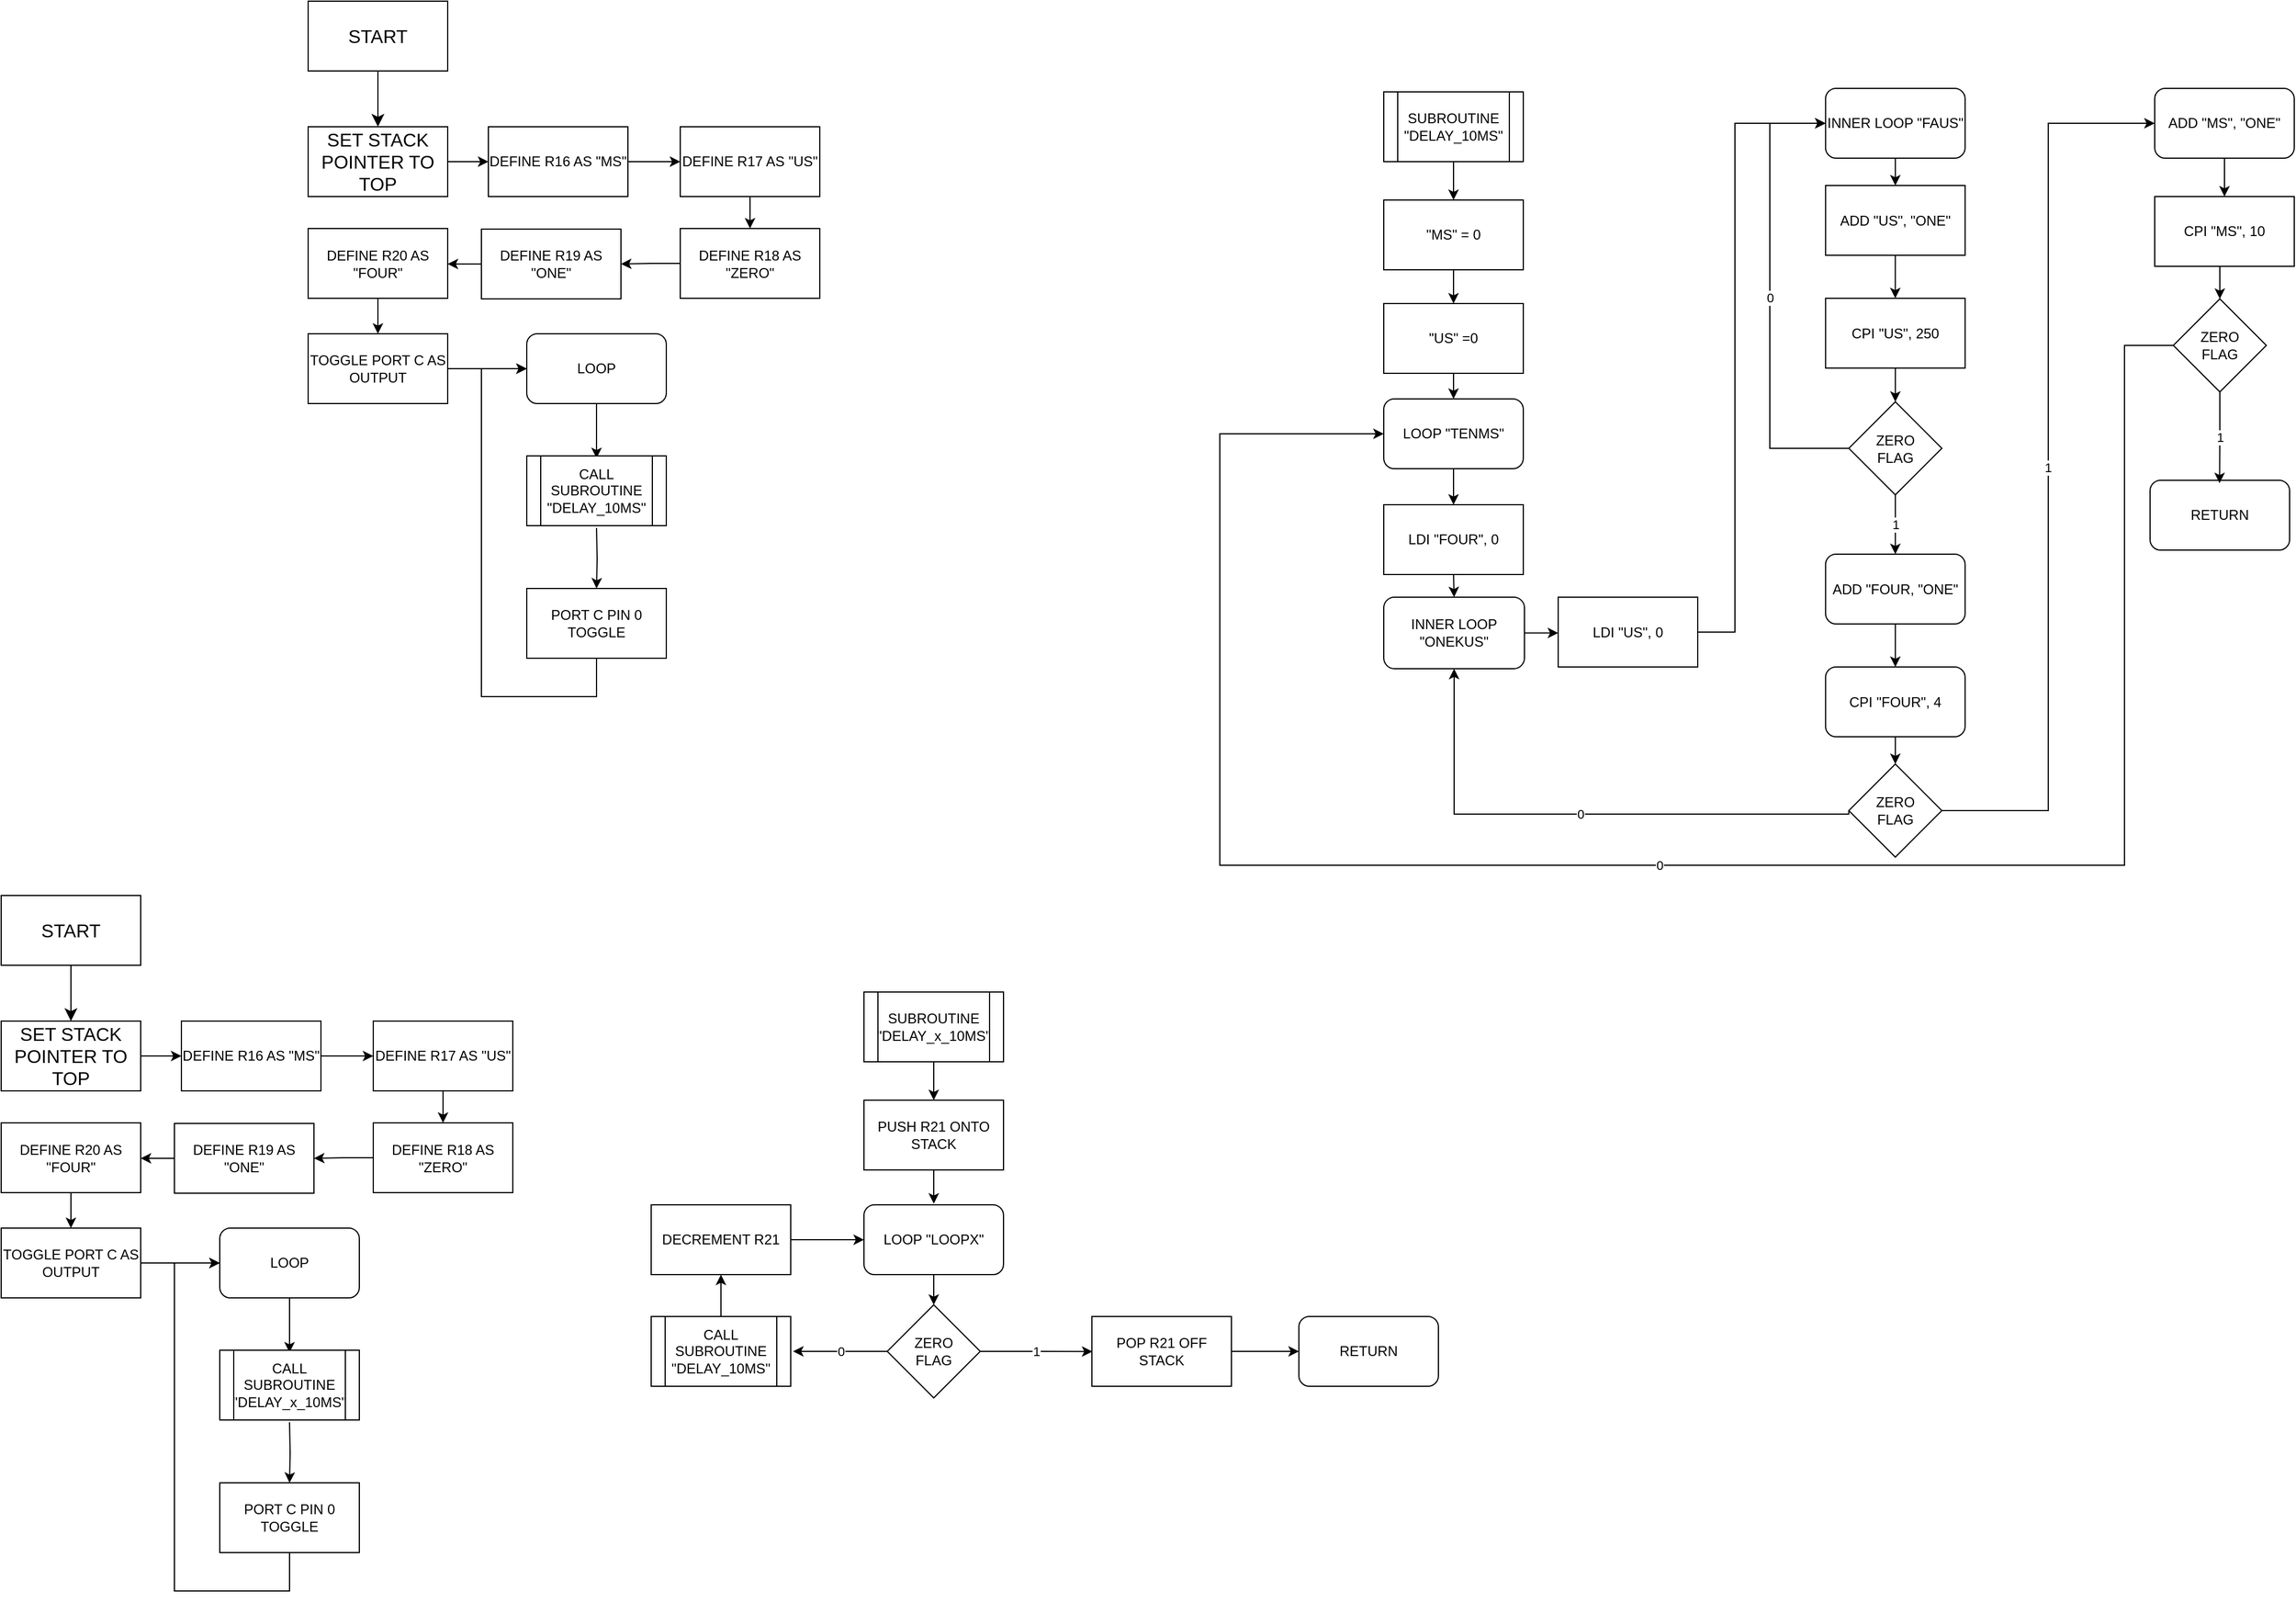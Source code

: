 <mxfile version="21.3.5" type="device">
  <diagram name="Page-1" id="3ypDUejHlMiuJBtHwcAK">
    <mxGraphModel dx="1378" dy="1046" grid="0" gridSize="10" guides="1" tooltips="1" connect="1" arrows="1" fold="1" page="0" pageScale="1" pageWidth="850" pageHeight="1100" math="0" shadow="0">
      <root>
        <mxCell id="0" />
        <mxCell id="1" parent="0" />
        <mxCell id="6ORwrMYwdx5H59GRjv5v-1" value="START" style="rounded=0;whiteSpace=wrap;html=1;fontSize=16;" parent="1" vertex="1">
          <mxGeometry x="-415" y="-266" width="120" height="60" as="geometry" />
        </mxCell>
        <mxCell id="6ORwrMYwdx5H59GRjv5v-2" value="" style="endArrow=classic;html=1;rounded=0;fontSize=12;startSize=8;endSize=8;curved=1;exitX=0.5;exitY=1;exitDx=0;exitDy=0;entryX=0.5;entryY=0;entryDx=0;entryDy=0;" parent="1" source="6ORwrMYwdx5H59GRjv5v-1" target="6ORwrMYwdx5H59GRjv5v-10" edge="1">
          <mxGeometry width="50" height="50" relative="1" as="geometry">
            <mxPoint x="-184" y="-68" as="sourcePoint" />
            <mxPoint x="-156" y="-258" as="targetPoint" />
          </mxGeometry>
        </mxCell>
        <mxCell id="kqetDRrKYlSn_8_gjOz4-103" style="edgeStyle=orthogonalEdgeStyle;rounded=0;orthogonalLoop=1;jettySize=auto;html=1;exitX=1;exitY=0.5;exitDx=0;exitDy=0;entryX=0;entryY=0.5;entryDx=0;entryDy=0;" parent="1" source="6ORwrMYwdx5H59GRjv5v-10" target="kqetDRrKYlSn_8_gjOz4-31" edge="1">
          <mxGeometry relative="1" as="geometry" />
        </mxCell>
        <mxCell id="6ORwrMYwdx5H59GRjv5v-10" value="SET STACK POINTER TO TOP" style="rounded=0;whiteSpace=wrap;html=1;fontSize=16;" parent="1" vertex="1">
          <mxGeometry x="-415" y="-158" width="120" height="60" as="geometry" />
        </mxCell>
        <mxCell id="kqetDRrKYlSn_8_gjOz4-16" style="edgeStyle=orthogonalEdgeStyle;rounded=0;orthogonalLoop=1;jettySize=auto;html=1;exitX=0.5;exitY=1;exitDx=0;exitDy=0;entryX=0.5;entryY=0;entryDx=0;entryDy=0;" parent="1" source="kqetDRrKYlSn_8_gjOz4-12" edge="1">
          <mxGeometry relative="1" as="geometry">
            <mxPoint x="-167" y="127" as="targetPoint" />
          </mxGeometry>
        </mxCell>
        <mxCell id="kqetDRrKYlSn_8_gjOz4-12" value="LOOP" style="rounded=1;whiteSpace=wrap;html=1;" parent="1" vertex="1">
          <mxGeometry x="-227" y="20" width="120" height="60" as="geometry" />
        </mxCell>
        <mxCell id="kqetDRrKYlSn_8_gjOz4-14" value="RETURN" style="rounded=1;whiteSpace=wrap;html=1;" parent="1" vertex="1">
          <mxGeometry x="1169" y="146" width="120" height="60" as="geometry" />
        </mxCell>
        <mxCell id="kqetDRrKYlSn_8_gjOz4-18" value="" style="edgeStyle=orthogonalEdgeStyle;rounded=0;orthogonalLoop=1;jettySize=auto;html=1;" parent="1" target="kqetDRrKYlSn_8_gjOz4-17" edge="1">
          <mxGeometry relative="1" as="geometry">
            <mxPoint x="-167" y="187" as="sourcePoint" />
          </mxGeometry>
        </mxCell>
        <mxCell id="kqetDRrKYlSn_8_gjOz4-19" style="edgeStyle=orthogonalEdgeStyle;rounded=0;orthogonalLoop=1;jettySize=auto;html=1;entryX=0;entryY=0.5;entryDx=0;entryDy=0;" parent="1" source="kqetDRrKYlSn_8_gjOz4-17" target="kqetDRrKYlSn_8_gjOz4-12" edge="1">
          <mxGeometry relative="1" as="geometry">
            <Array as="points">
              <mxPoint x="-167" y="332" />
              <mxPoint x="-266" y="332" />
              <mxPoint x="-266" y="50" />
            </Array>
          </mxGeometry>
        </mxCell>
        <mxCell id="kqetDRrKYlSn_8_gjOz4-17" value="PORT C PIN 0 TOGGLE" style="whiteSpace=wrap;html=1;rounded=0;" parent="1" vertex="1">
          <mxGeometry x="-227" y="239" width="120" height="60" as="geometry" />
        </mxCell>
        <mxCell id="kqetDRrKYlSn_8_gjOz4-21" value="CALL SUBROUTINE &quot;DELAY_10MS&quot;" style="shape=process;whiteSpace=wrap;html=1;backgroundOutline=1;" parent="1" vertex="1">
          <mxGeometry x="-227" y="125" width="120" height="60" as="geometry" />
        </mxCell>
        <mxCell id="kqetDRrKYlSn_8_gjOz4-73" style="edgeStyle=orthogonalEdgeStyle;rounded=0;orthogonalLoop=1;jettySize=auto;html=1;exitX=0.5;exitY=1;exitDx=0;exitDy=0;entryX=0.5;entryY=0;entryDx=0;entryDy=0;" parent="1" source="kqetDRrKYlSn_8_gjOz4-23" target="kqetDRrKYlSn_8_gjOz4-28" edge="1">
          <mxGeometry relative="1" as="geometry">
            <mxPoint x="570" y="-182" as="targetPoint" />
          </mxGeometry>
        </mxCell>
        <mxCell id="kqetDRrKYlSn_8_gjOz4-23" value="SUBROUTINE &quot;DELAY_10MS&quot;" style="shape=process;whiteSpace=wrap;html=1;backgroundOutline=1;" parent="1" vertex="1">
          <mxGeometry x="510" y="-188" width="120" height="60" as="geometry" />
        </mxCell>
        <mxCell id="kqetDRrKYlSn_8_gjOz4-93" style="edgeStyle=orthogonalEdgeStyle;rounded=0;orthogonalLoop=1;jettySize=auto;html=1;exitX=0.5;exitY=1;exitDx=0;exitDy=0;entryX=0.5;entryY=0;entryDx=0;entryDy=0;" parent="1" source="kqetDRrKYlSn_8_gjOz4-24" target="kqetDRrKYlSn_8_gjOz4-92" edge="1">
          <mxGeometry relative="1" as="geometry" />
        </mxCell>
        <mxCell id="kqetDRrKYlSn_8_gjOz4-24" value="LOOP &quot;TENMS&quot;" style="rounded=1;whiteSpace=wrap;html=1;" parent="1" vertex="1">
          <mxGeometry x="510" y="76" width="120" height="60" as="geometry" />
        </mxCell>
        <mxCell id="kqetDRrKYlSn_8_gjOz4-38" value="" style="edgeStyle=orthogonalEdgeStyle;rounded=0;orthogonalLoop=1;jettySize=auto;html=1;" parent="1" source="kqetDRrKYlSn_8_gjOz4-28" target="kqetDRrKYlSn_8_gjOz4-37" edge="1">
          <mxGeometry relative="1" as="geometry" />
        </mxCell>
        <mxCell id="kqetDRrKYlSn_8_gjOz4-28" value="&quot;MS&quot; = 0" style="rounded=0;whiteSpace=wrap;html=1;" parent="1" vertex="1">
          <mxGeometry x="510" y="-95" width="120" height="60" as="geometry" />
        </mxCell>
        <mxCell id="kqetDRrKYlSn_8_gjOz4-105" style="edgeStyle=orthogonalEdgeStyle;rounded=0;orthogonalLoop=1;jettySize=auto;html=1;exitX=1;exitY=0.5;exitDx=0;exitDy=0;entryX=0;entryY=0.5;entryDx=0;entryDy=0;" parent="1" source="kqetDRrKYlSn_8_gjOz4-31" target="kqetDRrKYlSn_8_gjOz4-39" edge="1">
          <mxGeometry relative="1" as="geometry" />
        </mxCell>
        <mxCell id="kqetDRrKYlSn_8_gjOz4-31" value="DEFINE R16 AS &quot;MS&quot;" style="rounded=0;whiteSpace=wrap;html=1;" parent="1" vertex="1">
          <mxGeometry x="-260" y="-158" width="120" height="60" as="geometry" />
        </mxCell>
        <mxCell id="kqetDRrKYlSn_8_gjOz4-101" style="edgeStyle=orthogonalEdgeStyle;rounded=0;orthogonalLoop=1;jettySize=auto;html=1;exitX=1;exitY=0.5;exitDx=0;exitDy=0;entryX=0;entryY=0.5;entryDx=0;entryDy=0;" parent="1" source="kqetDRrKYlSn_8_gjOz4-32" target="kqetDRrKYlSn_8_gjOz4-94" edge="1">
          <mxGeometry relative="1" as="geometry" />
        </mxCell>
        <mxCell id="kqetDRrKYlSn_8_gjOz4-32" value="INNER LOOP &quot;ONEKUS&quot;" style="rounded=1;whiteSpace=wrap;html=1;" parent="1" vertex="1">
          <mxGeometry x="510" y="246.5" width="121" height="61.5" as="geometry" />
        </mxCell>
        <mxCell id="kqetDRrKYlSn_8_gjOz4-54" value="" style="edgeStyle=orthogonalEdgeStyle;rounded=0;orthogonalLoop=1;jettySize=auto;html=1;" parent="1" source="kqetDRrKYlSn_8_gjOz4-34" target="kqetDRrKYlSn_8_gjOz4-53" edge="1">
          <mxGeometry relative="1" as="geometry" />
        </mxCell>
        <mxCell id="kqetDRrKYlSn_8_gjOz4-34" value="ADD &quot;US&quot;, &quot;ONE&quot;" style="rounded=0;whiteSpace=wrap;html=1;" parent="1" vertex="1">
          <mxGeometry x="889.94" y="-107.5" width="120" height="60" as="geometry" />
        </mxCell>
        <mxCell id="kqetDRrKYlSn_8_gjOz4-44" style="edgeStyle=orthogonalEdgeStyle;rounded=0;orthogonalLoop=1;jettySize=auto;html=1;exitX=0.5;exitY=1;exitDx=0;exitDy=0;entryX=0.5;entryY=0;entryDx=0;entryDy=0;" parent="1" source="kqetDRrKYlSn_8_gjOz4-37" target="kqetDRrKYlSn_8_gjOz4-24" edge="1">
          <mxGeometry relative="1" as="geometry" />
        </mxCell>
        <mxCell id="kqetDRrKYlSn_8_gjOz4-37" value="&quot;US&quot; =0" style="whiteSpace=wrap;html=1;rounded=0;" parent="1" vertex="1">
          <mxGeometry x="510" y="-6" width="120" height="60" as="geometry" />
        </mxCell>
        <mxCell id="kqetDRrKYlSn_8_gjOz4-106" style="edgeStyle=orthogonalEdgeStyle;rounded=0;orthogonalLoop=1;jettySize=auto;html=1;exitX=0.5;exitY=1;exitDx=0;exitDy=0;entryX=0.5;entryY=0;entryDx=0;entryDy=0;" parent="1" source="kqetDRrKYlSn_8_gjOz4-39" target="kqetDRrKYlSn_8_gjOz4-48" edge="1">
          <mxGeometry relative="1" as="geometry" />
        </mxCell>
        <mxCell id="kqetDRrKYlSn_8_gjOz4-39" value="DEFINE R17 AS &quot;US&quot;" style="whiteSpace=wrap;html=1;rounded=0;" parent="1" vertex="1">
          <mxGeometry x="-95" y="-158" width="120" height="60" as="geometry" />
        </mxCell>
        <mxCell id="kqetDRrKYlSn_8_gjOz4-107" style="edgeStyle=orthogonalEdgeStyle;rounded=0;orthogonalLoop=1;jettySize=auto;html=1;exitX=0;exitY=0.5;exitDx=0;exitDy=0;entryX=1;entryY=0.5;entryDx=0;entryDy=0;" parent="1" source="kqetDRrKYlSn_8_gjOz4-48" target="kqetDRrKYlSn_8_gjOz4-50" edge="1">
          <mxGeometry relative="1" as="geometry" />
        </mxCell>
        <mxCell id="kqetDRrKYlSn_8_gjOz4-48" value="DEFINE R18 AS &quot;ZERO&quot;" style="rounded=0;whiteSpace=wrap;html=1;" parent="1" vertex="1">
          <mxGeometry x="-95" y="-70.5" width="120" height="60" as="geometry" />
        </mxCell>
        <mxCell id="kqetDRrKYlSn_8_gjOz4-108" style="edgeStyle=orthogonalEdgeStyle;rounded=0;orthogonalLoop=1;jettySize=auto;html=1;exitX=0;exitY=0.5;exitDx=0;exitDy=0;entryX=1;entryY=0.5;entryDx=0;entryDy=0;" parent="1" source="kqetDRrKYlSn_8_gjOz4-50" target="kqetDRrKYlSn_8_gjOz4-65" edge="1">
          <mxGeometry relative="1" as="geometry" />
        </mxCell>
        <mxCell id="kqetDRrKYlSn_8_gjOz4-50" value="DEFINE R19 AS &quot;ONE&quot;" style="whiteSpace=wrap;html=1;rounded=0;" parent="1" vertex="1">
          <mxGeometry x="-266" y="-70" width="120" height="60" as="geometry" />
        </mxCell>
        <mxCell id="kqetDRrKYlSn_8_gjOz4-59" style="edgeStyle=orthogonalEdgeStyle;rounded=0;orthogonalLoop=1;jettySize=auto;html=1;exitX=0.5;exitY=1;exitDx=0;exitDy=0;entryX=0.5;entryY=0;entryDx=0;entryDy=0;" parent="1" source="kqetDRrKYlSn_8_gjOz4-53" target="kqetDRrKYlSn_8_gjOz4-58" edge="1">
          <mxGeometry relative="1" as="geometry" />
        </mxCell>
        <mxCell id="kqetDRrKYlSn_8_gjOz4-53" value="CPI &quot;US&quot;, 250" style="whiteSpace=wrap;html=1;rounded=0;" parent="1" vertex="1">
          <mxGeometry x="889.94" y="-10.5" width="120" height="60" as="geometry" />
        </mxCell>
        <mxCell id="kqetDRrKYlSn_8_gjOz4-90" style="edgeStyle=orthogonalEdgeStyle;rounded=0;orthogonalLoop=1;jettySize=auto;html=1;exitX=0.5;exitY=1;exitDx=0;exitDy=0;entryX=0.5;entryY=0;entryDx=0;entryDy=0;" parent="1" source="kqetDRrKYlSn_8_gjOz4-57" target="kqetDRrKYlSn_8_gjOz4-34" edge="1">
          <mxGeometry relative="1" as="geometry" />
        </mxCell>
        <mxCell id="kqetDRrKYlSn_8_gjOz4-57" value="INNER LOOP &quot;FAUS&quot;" style="rounded=1;whiteSpace=wrap;html=1;" parent="1" vertex="1">
          <mxGeometry x="889.94" y="-191" width="120" height="60" as="geometry" />
        </mxCell>
        <mxCell id="kqetDRrKYlSn_8_gjOz4-88" value="0" style="edgeStyle=orthogonalEdgeStyle;rounded=0;orthogonalLoop=1;jettySize=auto;html=1;exitX=0;exitY=0.5;exitDx=0;exitDy=0;entryX=0;entryY=0.5;entryDx=0;entryDy=0;" parent="1" source="kqetDRrKYlSn_8_gjOz4-58" target="kqetDRrKYlSn_8_gjOz4-57" edge="1">
          <mxGeometry relative="1" as="geometry">
            <Array as="points">
              <mxPoint x="842" y="118" />
              <mxPoint x="842" y="-161" />
            </Array>
          </mxGeometry>
        </mxCell>
        <mxCell id="kqetDRrKYlSn_8_gjOz4-91" value="1" style="edgeStyle=orthogonalEdgeStyle;rounded=0;orthogonalLoop=1;jettySize=auto;html=1;exitX=0.5;exitY=1;exitDx=0;exitDy=0;entryX=0.5;entryY=0;entryDx=0;entryDy=0;" parent="1" source="kqetDRrKYlSn_8_gjOz4-58" target="kqetDRrKYlSn_8_gjOz4-64" edge="1">
          <mxGeometry relative="1" as="geometry" />
        </mxCell>
        <mxCell id="kqetDRrKYlSn_8_gjOz4-58" value="ZERO&lt;br&gt;FLAG" style="rhombus;whiteSpace=wrap;html=1;" parent="1" vertex="1">
          <mxGeometry x="909.94" y="78.5" width="80" height="80" as="geometry" />
        </mxCell>
        <mxCell id="kqetDRrKYlSn_8_gjOz4-85" style="edgeStyle=orthogonalEdgeStyle;rounded=0;orthogonalLoop=1;jettySize=auto;html=1;exitX=0.5;exitY=1;exitDx=0;exitDy=0;entryX=0.5;entryY=0;entryDx=0;entryDy=0;" parent="1" source="kqetDRrKYlSn_8_gjOz4-64" target="kqetDRrKYlSn_8_gjOz4-84" edge="1">
          <mxGeometry relative="1" as="geometry" />
        </mxCell>
        <mxCell id="kqetDRrKYlSn_8_gjOz4-64" value="ADD &quot;FOUR, &quot;ONE&quot;" style="rounded=1;whiteSpace=wrap;html=1;" parent="1" vertex="1">
          <mxGeometry x="889.94" y="209.5" width="120" height="60" as="geometry" />
        </mxCell>
        <mxCell id="kqetDRrKYlSn_8_gjOz4-111" value="" style="edgeStyle=orthogonalEdgeStyle;rounded=0;orthogonalLoop=1;jettySize=auto;html=1;" parent="1" source="kqetDRrKYlSn_8_gjOz4-65" target="kqetDRrKYlSn_8_gjOz4-110" edge="1">
          <mxGeometry relative="1" as="geometry" />
        </mxCell>
        <mxCell id="kqetDRrKYlSn_8_gjOz4-65" value="DEFINE R20 AS &quot;FOUR&quot;" style="whiteSpace=wrap;html=1;rounded=0;" parent="1" vertex="1">
          <mxGeometry x="-415" y="-70.5" width="120" height="60" as="geometry" />
        </mxCell>
        <mxCell id="kqetDRrKYlSn_8_gjOz4-98" value="0" style="edgeStyle=orthogonalEdgeStyle;rounded=0;orthogonalLoop=1;jettySize=auto;html=1;exitX=0;exitY=0.5;exitDx=0;exitDy=0;entryX=0.5;entryY=1;entryDx=0;entryDy=0;" parent="1" source="kqetDRrKYlSn_8_gjOz4-69" target="kqetDRrKYlSn_8_gjOz4-32" edge="1">
          <mxGeometry relative="1" as="geometry">
            <Array as="points">
              <mxPoint x="910" y="433" />
              <mxPoint x="570" y="433" />
            </Array>
          </mxGeometry>
        </mxCell>
        <mxCell id="kqetDRrKYlSn_8_gjOz4-99" value="1" style="edgeStyle=orthogonalEdgeStyle;rounded=0;orthogonalLoop=1;jettySize=auto;html=1;exitX=1;exitY=0.5;exitDx=0;exitDy=0;entryX=0;entryY=0.5;entryDx=0;entryDy=0;" parent="1" source="kqetDRrKYlSn_8_gjOz4-69" target="kqetDRrKYlSn_8_gjOz4-75" edge="1">
          <mxGeometry relative="1" as="geometry" />
        </mxCell>
        <mxCell id="kqetDRrKYlSn_8_gjOz4-69" value="ZERO&lt;br&gt;FLAG" style="rhombus;whiteSpace=wrap;html=1;" parent="1" vertex="1">
          <mxGeometry x="909.94" y="390" width="80" height="80" as="geometry" />
        </mxCell>
        <mxCell id="kqetDRrKYlSn_8_gjOz4-83" style="edgeStyle=orthogonalEdgeStyle;rounded=0;orthogonalLoop=1;jettySize=auto;html=1;exitX=0.5;exitY=1;exitDx=0;exitDy=0;entryX=0.5;entryY=0;entryDx=0;entryDy=0;" parent="1" source="kqetDRrKYlSn_8_gjOz4-75" target="kqetDRrKYlSn_8_gjOz4-78" edge="1">
          <mxGeometry relative="1" as="geometry" />
        </mxCell>
        <mxCell id="kqetDRrKYlSn_8_gjOz4-75" value="ADD &quot;MS&quot;, &quot;ONE&quot;" style="rounded=1;whiteSpace=wrap;html=1;" parent="1" vertex="1">
          <mxGeometry x="1173" y="-191" width="120" height="60" as="geometry" />
        </mxCell>
        <mxCell id="kqetDRrKYlSn_8_gjOz4-77" style="edgeStyle=orthogonalEdgeStyle;rounded=0;orthogonalLoop=1;jettySize=auto;html=1;exitX=0.5;exitY=1;exitDx=0;exitDy=0;entryX=0.5;entryY=0;entryDx=0;entryDy=0;" parent="1" source="kqetDRrKYlSn_8_gjOz4-78" target="kqetDRrKYlSn_8_gjOz4-79" edge="1">
          <mxGeometry relative="1" as="geometry" />
        </mxCell>
        <mxCell id="kqetDRrKYlSn_8_gjOz4-78" value="CPI &quot;MS&quot;, 10" style="whiteSpace=wrap;html=1;rounded=0;" parent="1" vertex="1">
          <mxGeometry x="1173" y="-98" width="120" height="60" as="geometry" />
        </mxCell>
        <mxCell id="kqetDRrKYlSn_8_gjOz4-80" value="0" style="edgeStyle=orthogonalEdgeStyle;rounded=0;orthogonalLoop=1;jettySize=auto;html=1;exitX=0;exitY=0.5;exitDx=0;exitDy=0;entryX=0;entryY=0.5;entryDx=0;entryDy=0;" parent="1" source="kqetDRrKYlSn_8_gjOz4-79" target="kqetDRrKYlSn_8_gjOz4-24" edge="1">
          <mxGeometry relative="1" as="geometry">
            <mxPoint x="376.0" y="1307.5" as="targetPoint" />
            <Array as="points">
              <mxPoint x="1147" y="30" />
              <mxPoint x="1147" y="477" />
              <mxPoint x="369" y="477" />
              <mxPoint x="369" y="106" />
            </Array>
          </mxGeometry>
        </mxCell>
        <mxCell id="kqetDRrKYlSn_8_gjOz4-81" value="1" style="edgeStyle=orthogonalEdgeStyle;rounded=0;orthogonalLoop=1;jettySize=auto;html=1;exitX=0.5;exitY=1;exitDx=0;exitDy=0;" parent="1" source="kqetDRrKYlSn_8_gjOz4-79" edge="1">
          <mxGeometry relative="1" as="geometry">
            <mxPoint x="1228.75" y="148.5" as="targetPoint" />
          </mxGeometry>
        </mxCell>
        <mxCell id="kqetDRrKYlSn_8_gjOz4-79" value="ZERO&lt;br&gt;FLAG" style="rhombus;whiteSpace=wrap;html=1;" parent="1" vertex="1">
          <mxGeometry x="1189" y="-10" width="80" height="80" as="geometry" />
        </mxCell>
        <mxCell id="kqetDRrKYlSn_8_gjOz4-86" style="edgeStyle=orthogonalEdgeStyle;rounded=0;orthogonalLoop=1;jettySize=auto;html=1;exitX=0.5;exitY=1;exitDx=0;exitDy=0;entryX=0.5;entryY=0;entryDx=0;entryDy=0;" parent="1" source="kqetDRrKYlSn_8_gjOz4-84" target="kqetDRrKYlSn_8_gjOz4-69" edge="1">
          <mxGeometry relative="1" as="geometry" />
        </mxCell>
        <mxCell id="kqetDRrKYlSn_8_gjOz4-84" value="CPI &quot;FOUR&quot;, 4" style="rounded=1;whiteSpace=wrap;html=1;" parent="1" vertex="1">
          <mxGeometry x="889.94" y="306.5" width="120" height="60" as="geometry" />
        </mxCell>
        <mxCell id="kqetDRrKYlSn_8_gjOz4-102" style="edgeStyle=orthogonalEdgeStyle;rounded=0;orthogonalLoop=1;jettySize=auto;html=1;exitX=0.5;exitY=1;exitDx=0;exitDy=0;entryX=0.5;entryY=0;entryDx=0;entryDy=0;" parent="1" source="kqetDRrKYlSn_8_gjOz4-92" target="kqetDRrKYlSn_8_gjOz4-32" edge="1">
          <mxGeometry relative="1" as="geometry" />
        </mxCell>
        <mxCell id="kqetDRrKYlSn_8_gjOz4-92" value="LDI &quot;FOUR&quot;, 0" style="rounded=0;whiteSpace=wrap;html=1;" parent="1" vertex="1">
          <mxGeometry x="510" y="167" width="120" height="60" as="geometry" />
        </mxCell>
        <mxCell id="kqetDRrKYlSn_8_gjOz4-109" style="edgeStyle=orthogonalEdgeStyle;rounded=0;orthogonalLoop=1;jettySize=auto;html=1;exitX=1;exitY=0.5;exitDx=0;exitDy=0;entryX=0;entryY=0.5;entryDx=0;entryDy=0;" parent="1" source="kqetDRrKYlSn_8_gjOz4-94" target="kqetDRrKYlSn_8_gjOz4-57" edge="1">
          <mxGeometry relative="1" as="geometry">
            <Array as="points">
              <mxPoint x="812" y="276" />
              <mxPoint x="812" y="-161" />
            </Array>
          </mxGeometry>
        </mxCell>
        <mxCell id="kqetDRrKYlSn_8_gjOz4-94" value="LDI &quot;US&quot;, 0" style="rounded=0;whiteSpace=wrap;html=1;" parent="1" vertex="1">
          <mxGeometry x="660" y="246.5" width="120" height="60" as="geometry" />
        </mxCell>
        <mxCell id="kqetDRrKYlSn_8_gjOz4-112" style="edgeStyle=orthogonalEdgeStyle;rounded=0;orthogonalLoop=1;jettySize=auto;html=1;exitX=1;exitY=0.5;exitDx=0;exitDy=0;entryX=0;entryY=0.5;entryDx=0;entryDy=0;" parent="1" source="kqetDRrKYlSn_8_gjOz4-110" target="kqetDRrKYlSn_8_gjOz4-12" edge="1">
          <mxGeometry relative="1" as="geometry" />
        </mxCell>
        <mxCell id="kqetDRrKYlSn_8_gjOz4-110" value="TOGGLE PORT C AS OUTPUT" style="whiteSpace=wrap;html=1;rounded=0;" parent="1" vertex="1">
          <mxGeometry x="-415" y="20" width="120" height="60" as="geometry" />
        </mxCell>
        <mxCell id="lC0O1vc7hpUXUUcdv7sw-1" value="START" style="rounded=0;whiteSpace=wrap;html=1;fontSize=16;" vertex="1" parent="1">
          <mxGeometry x="-679" y="503" width="120" height="60" as="geometry" />
        </mxCell>
        <mxCell id="lC0O1vc7hpUXUUcdv7sw-2" value="" style="endArrow=classic;html=1;rounded=0;fontSize=12;startSize=8;endSize=8;curved=1;exitX=0.5;exitY=1;exitDx=0;exitDy=0;entryX=0.5;entryY=0;entryDx=0;entryDy=0;" edge="1" parent="1" source="lC0O1vc7hpUXUUcdv7sw-1" target="lC0O1vc7hpUXUUcdv7sw-4">
          <mxGeometry width="50" height="50" relative="1" as="geometry">
            <mxPoint x="-448" y="701" as="sourcePoint" />
            <mxPoint x="-420" y="511" as="targetPoint" />
          </mxGeometry>
        </mxCell>
        <mxCell id="lC0O1vc7hpUXUUcdv7sw-3" style="edgeStyle=orthogonalEdgeStyle;rounded=0;orthogonalLoop=1;jettySize=auto;html=1;exitX=1;exitY=0.5;exitDx=0;exitDy=0;entryX=0;entryY=0.5;entryDx=0;entryDy=0;" edge="1" parent="1" source="lC0O1vc7hpUXUUcdv7sw-4" target="lC0O1vc7hpUXUUcdv7sw-12">
          <mxGeometry relative="1" as="geometry" />
        </mxCell>
        <mxCell id="lC0O1vc7hpUXUUcdv7sw-4" value="SET STACK POINTER TO TOP" style="rounded=0;whiteSpace=wrap;html=1;fontSize=16;" vertex="1" parent="1">
          <mxGeometry x="-679" y="611" width="120" height="60" as="geometry" />
        </mxCell>
        <mxCell id="lC0O1vc7hpUXUUcdv7sw-5" style="edgeStyle=orthogonalEdgeStyle;rounded=0;orthogonalLoop=1;jettySize=auto;html=1;exitX=0.5;exitY=1;exitDx=0;exitDy=0;entryX=0.5;entryY=0;entryDx=0;entryDy=0;" edge="1" parent="1" source="lC0O1vc7hpUXUUcdv7sw-6">
          <mxGeometry relative="1" as="geometry">
            <mxPoint x="-431" y="896" as="targetPoint" />
          </mxGeometry>
        </mxCell>
        <mxCell id="lC0O1vc7hpUXUUcdv7sw-6" value="LOOP" style="rounded=1;whiteSpace=wrap;html=1;" vertex="1" parent="1">
          <mxGeometry x="-491" y="789" width="120" height="60" as="geometry" />
        </mxCell>
        <mxCell id="lC0O1vc7hpUXUUcdv7sw-7" value="" style="edgeStyle=orthogonalEdgeStyle;rounded=0;orthogonalLoop=1;jettySize=auto;html=1;" edge="1" parent="1" target="lC0O1vc7hpUXUUcdv7sw-9">
          <mxGeometry relative="1" as="geometry">
            <mxPoint x="-431" y="956" as="sourcePoint" />
          </mxGeometry>
        </mxCell>
        <mxCell id="lC0O1vc7hpUXUUcdv7sw-8" style="edgeStyle=orthogonalEdgeStyle;rounded=0;orthogonalLoop=1;jettySize=auto;html=1;entryX=0;entryY=0.5;entryDx=0;entryDy=0;" edge="1" parent="1" source="lC0O1vc7hpUXUUcdv7sw-9" target="lC0O1vc7hpUXUUcdv7sw-6">
          <mxGeometry relative="1" as="geometry">
            <Array as="points">
              <mxPoint x="-431" y="1101" />
              <mxPoint x="-530" y="1101" />
              <mxPoint x="-530" y="819" />
            </Array>
          </mxGeometry>
        </mxCell>
        <mxCell id="lC0O1vc7hpUXUUcdv7sw-9" value="PORT C PIN 0 TOGGLE" style="whiteSpace=wrap;html=1;rounded=0;" vertex="1" parent="1">
          <mxGeometry x="-491" y="1008" width="120" height="60" as="geometry" />
        </mxCell>
        <mxCell id="lC0O1vc7hpUXUUcdv7sw-10" value="CALL SUBROUTINE &quot;DELAY_x_10MS&quot;" style="shape=process;whiteSpace=wrap;html=1;backgroundOutline=1;" vertex="1" parent="1">
          <mxGeometry x="-491" y="894" width="120" height="60" as="geometry" />
        </mxCell>
        <mxCell id="lC0O1vc7hpUXUUcdv7sw-11" style="edgeStyle=orthogonalEdgeStyle;rounded=0;orthogonalLoop=1;jettySize=auto;html=1;exitX=1;exitY=0.5;exitDx=0;exitDy=0;entryX=0;entryY=0.5;entryDx=0;entryDy=0;" edge="1" parent="1" source="lC0O1vc7hpUXUUcdv7sw-12" target="lC0O1vc7hpUXUUcdv7sw-14">
          <mxGeometry relative="1" as="geometry" />
        </mxCell>
        <mxCell id="lC0O1vc7hpUXUUcdv7sw-12" value="DEFINE R16 AS &quot;MS&quot;" style="rounded=0;whiteSpace=wrap;html=1;" vertex="1" parent="1">
          <mxGeometry x="-524" y="611" width="120" height="60" as="geometry" />
        </mxCell>
        <mxCell id="lC0O1vc7hpUXUUcdv7sw-13" style="edgeStyle=orthogonalEdgeStyle;rounded=0;orthogonalLoop=1;jettySize=auto;html=1;exitX=0.5;exitY=1;exitDx=0;exitDy=0;entryX=0.5;entryY=0;entryDx=0;entryDy=0;" edge="1" parent="1" source="lC0O1vc7hpUXUUcdv7sw-14" target="lC0O1vc7hpUXUUcdv7sw-16">
          <mxGeometry relative="1" as="geometry" />
        </mxCell>
        <mxCell id="lC0O1vc7hpUXUUcdv7sw-14" value="DEFINE R17 AS &quot;US&quot;" style="whiteSpace=wrap;html=1;rounded=0;" vertex="1" parent="1">
          <mxGeometry x="-359" y="611" width="120" height="60" as="geometry" />
        </mxCell>
        <mxCell id="lC0O1vc7hpUXUUcdv7sw-15" style="edgeStyle=orthogonalEdgeStyle;rounded=0;orthogonalLoop=1;jettySize=auto;html=1;exitX=0;exitY=0.5;exitDx=0;exitDy=0;entryX=1;entryY=0.5;entryDx=0;entryDy=0;" edge="1" parent="1" source="lC0O1vc7hpUXUUcdv7sw-16" target="lC0O1vc7hpUXUUcdv7sw-18">
          <mxGeometry relative="1" as="geometry" />
        </mxCell>
        <mxCell id="lC0O1vc7hpUXUUcdv7sw-16" value="DEFINE R18 AS &quot;ZERO&quot;" style="rounded=0;whiteSpace=wrap;html=1;" vertex="1" parent="1">
          <mxGeometry x="-359" y="698.5" width="120" height="60" as="geometry" />
        </mxCell>
        <mxCell id="lC0O1vc7hpUXUUcdv7sw-17" style="edgeStyle=orthogonalEdgeStyle;rounded=0;orthogonalLoop=1;jettySize=auto;html=1;exitX=0;exitY=0.5;exitDx=0;exitDy=0;entryX=1;entryY=0.5;entryDx=0;entryDy=0;" edge="1" parent="1" source="lC0O1vc7hpUXUUcdv7sw-18" target="lC0O1vc7hpUXUUcdv7sw-20">
          <mxGeometry relative="1" as="geometry" />
        </mxCell>
        <mxCell id="lC0O1vc7hpUXUUcdv7sw-18" value="DEFINE R19 AS &quot;ONE&quot;" style="whiteSpace=wrap;html=1;rounded=0;" vertex="1" parent="1">
          <mxGeometry x="-530" y="699" width="120" height="60" as="geometry" />
        </mxCell>
        <mxCell id="lC0O1vc7hpUXUUcdv7sw-19" value="" style="edgeStyle=orthogonalEdgeStyle;rounded=0;orthogonalLoop=1;jettySize=auto;html=1;" edge="1" parent="1" source="lC0O1vc7hpUXUUcdv7sw-20" target="lC0O1vc7hpUXUUcdv7sw-22">
          <mxGeometry relative="1" as="geometry" />
        </mxCell>
        <mxCell id="lC0O1vc7hpUXUUcdv7sw-20" value="DEFINE R20 AS &quot;FOUR&quot;" style="whiteSpace=wrap;html=1;rounded=0;" vertex="1" parent="1">
          <mxGeometry x="-679" y="698.5" width="120" height="60" as="geometry" />
        </mxCell>
        <mxCell id="lC0O1vc7hpUXUUcdv7sw-21" style="edgeStyle=orthogonalEdgeStyle;rounded=0;orthogonalLoop=1;jettySize=auto;html=1;exitX=1;exitY=0.5;exitDx=0;exitDy=0;entryX=0;entryY=0.5;entryDx=0;entryDy=0;" edge="1" parent="1" source="lC0O1vc7hpUXUUcdv7sw-22" target="lC0O1vc7hpUXUUcdv7sw-6">
          <mxGeometry relative="1" as="geometry" />
        </mxCell>
        <mxCell id="lC0O1vc7hpUXUUcdv7sw-22" value="TOGGLE PORT C AS OUTPUT" style="whiteSpace=wrap;html=1;rounded=0;" vertex="1" parent="1">
          <mxGeometry x="-679" y="789" width="120" height="60" as="geometry" />
        </mxCell>
        <mxCell id="lC0O1vc7hpUXUUcdv7sw-23" style="edgeStyle=orthogonalEdgeStyle;rounded=0;orthogonalLoop=1;jettySize=auto;html=1;exitX=0.5;exitY=1;exitDx=0;exitDy=0;entryX=0.5;entryY=0;entryDx=0;entryDy=0;" edge="1" parent="1" source="lC0O1vc7hpUXUUcdv7sw-24" target="lC0O1vc7hpUXUUcdv7sw-28">
          <mxGeometry relative="1" as="geometry">
            <mxPoint x="123" y="592" as="targetPoint" />
          </mxGeometry>
        </mxCell>
        <mxCell id="lC0O1vc7hpUXUUcdv7sw-24" value="SUBROUTINE &quot;DELAY_x_10MS&quot;" style="shape=process;whiteSpace=wrap;html=1;backgroundOutline=1;" vertex="1" parent="1">
          <mxGeometry x="63" y="586" width="120" height="60" as="geometry" />
        </mxCell>
        <mxCell id="lC0O1vc7hpUXUUcdv7sw-36" style="edgeStyle=orthogonalEdgeStyle;rounded=0;orthogonalLoop=1;jettySize=auto;html=1;exitX=0.5;exitY=1;exitDx=0;exitDy=0;entryX=0.5;entryY=0;entryDx=0;entryDy=0;" edge="1" parent="1" source="lC0O1vc7hpUXUUcdv7sw-26" target="lC0O1vc7hpUXUUcdv7sw-35">
          <mxGeometry relative="1" as="geometry" />
        </mxCell>
        <mxCell id="lC0O1vc7hpUXUUcdv7sw-26" value="LOOP &quot;LOOPX&quot;" style="rounded=1;whiteSpace=wrap;html=1;" vertex="1" parent="1">
          <mxGeometry x="63" y="769" width="120" height="60" as="geometry" />
        </mxCell>
        <mxCell id="lC0O1vc7hpUXUUcdv7sw-27" value="" style="edgeStyle=orthogonalEdgeStyle;rounded=0;orthogonalLoop=1;jettySize=auto;html=1;" edge="1" parent="1" source="lC0O1vc7hpUXUUcdv7sw-28">
          <mxGeometry relative="1" as="geometry">
            <mxPoint x="123.059" y="768" as="targetPoint" />
          </mxGeometry>
        </mxCell>
        <mxCell id="lC0O1vc7hpUXUUcdv7sw-28" value="PUSH R21 ONTO STACK" style="rounded=0;whiteSpace=wrap;html=1;" vertex="1" parent="1">
          <mxGeometry x="63" y="679" width="120" height="60" as="geometry" />
        </mxCell>
        <mxCell id="lC0O1vc7hpUXUUcdv7sw-37" value="1" style="edgeStyle=orthogonalEdgeStyle;rounded=0;orthogonalLoop=1;jettySize=auto;html=1;exitX=1;exitY=0.5;exitDx=0;exitDy=0;" edge="1" parent="1" source="lC0O1vc7hpUXUUcdv7sw-35">
          <mxGeometry relative="1" as="geometry">
            <mxPoint x="259.426" y="895.176" as="targetPoint" />
          </mxGeometry>
        </mxCell>
        <mxCell id="lC0O1vc7hpUXUUcdv7sw-38" value="0" style="edgeStyle=orthogonalEdgeStyle;rounded=0;orthogonalLoop=1;jettySize=auto;html=1;exitX=0;exitY=0.5;exitDx=0;exitDy=0;" edge="1" parent="1" source="lC0O1vc7hpUXUUcdv7sw-35">
          <mxGeometry relative="1" as="geometry">
            <mxPoint x="2" y="895" as="targetPoint" />
          </mxGeometry>
        </mxCell>
        <mxCell id="lC0O1vc7hpUXUUcdv7sw-35" value="ZERO&lt;br&gt;FLAG" style="rhombus;whiteSpace=wrap;html=1;" vertex="1" parent="1">
          <mxGeometry x="83" y="855" width="80" height="80" as="geometry" />
        </mxCell>
        <mxCell id="lC0O1vc7hpUXUUcdv7sw-42" style="edgeStyle=orthogonalEdgeStyle;rounded=0;orthogonalLoop=1;jettySize=auto;html=1;exitX=1;exitY=0.5;exitDx=0;exitDy=0;entryX=0;entryY=0.5;entryDx=0;entryDy=0;" edge="1" parent="1" source="lC0O1vc7hpUXUUcdv7sw-40" target="lC0O1vc7hpUXUUcdv7sw-41">
          <mxGeometry relative="1" as="geometry" />
        </mxCell>
        <mxCell id="lC0O1vc7hpUXUUcdv7sw-40" value="POP R21 OFF STACK" style="rounded=0;whiteSpace=wrap;html=1;" vertex="1" parent="1">
          <mxGeometry x="259" y="865" width="120" height="60" as="geometry" />
        </mxCell>
        <mxCell id="lC0O1vc7hpUXUUcdv7sw-41" value="RETURN" style="rounded=1;whiteSpace=wrap;html=1;" vertex="1" parent="1">
          <mxGeometry x="437" y="865" width="120" height="60" as="geometry" />
        </mxCell>
        <mxCell id="lC0O1vc7hpUXUUcdv7sw-45" value="" style="edgeStyle=orthogonalEdgeStyle;rounded=0;orthogonalLoop=1;jettySize=auto;html=1;" edge="1" parent="1" source="lC0O1vc7hpUXUUcdv7sw-43" target="lC0O1vc7hpUXUUcdv7sw-44">
          <mxGeometry relative="1" as="geometry" />
        </mxCell>
        <mxCell id="lC0O1vc7hpUXUUcdv7sw-43" value="CALL SUBROUTINE &quot;DELAY_10MS&quot;" style="shape=process;whiteSpace=wrap;html=1;backgroundOutline=1;" vertex="1" parent="1">
          <mxGeometry x="-120" y="865" width="120" height="60" as="geometry" />
        </mxCell>
        <mxCell id="lC0O1vc7hpUXUUcdv7sw-47" style="edgeStyle=orthogonalEdgeStyle;rounded=0;orthogonalLoop=1;jettySize=auto;html=1;exitX=1;exitY=0.5;exitDx=0;exitDy=0;entryX=0;entryY=0.5;entryDx=0;entryDy=0;" edge="1" parent="1" source="lC0O1vc7hpUXUUcdv7sw-44" target="lC0O1vc7hpUXUUcdv7sw-26">
          <mxGeometry relative="1" as="geometry" />
        </mxCell>
        <mxCell id="lC0O1vc7hpUXUUcdv7sw-44" value="DECREMENT R21" style="whiteSpace=wrap;html=1;" vertex="1" parent="1">
          <mxGeometry x="-120" y="769" width="120" height="60" as="geometry" />
        </mxCell>
      </root>
    </mxGraphModel>
  </diagram>
</mxfile>
